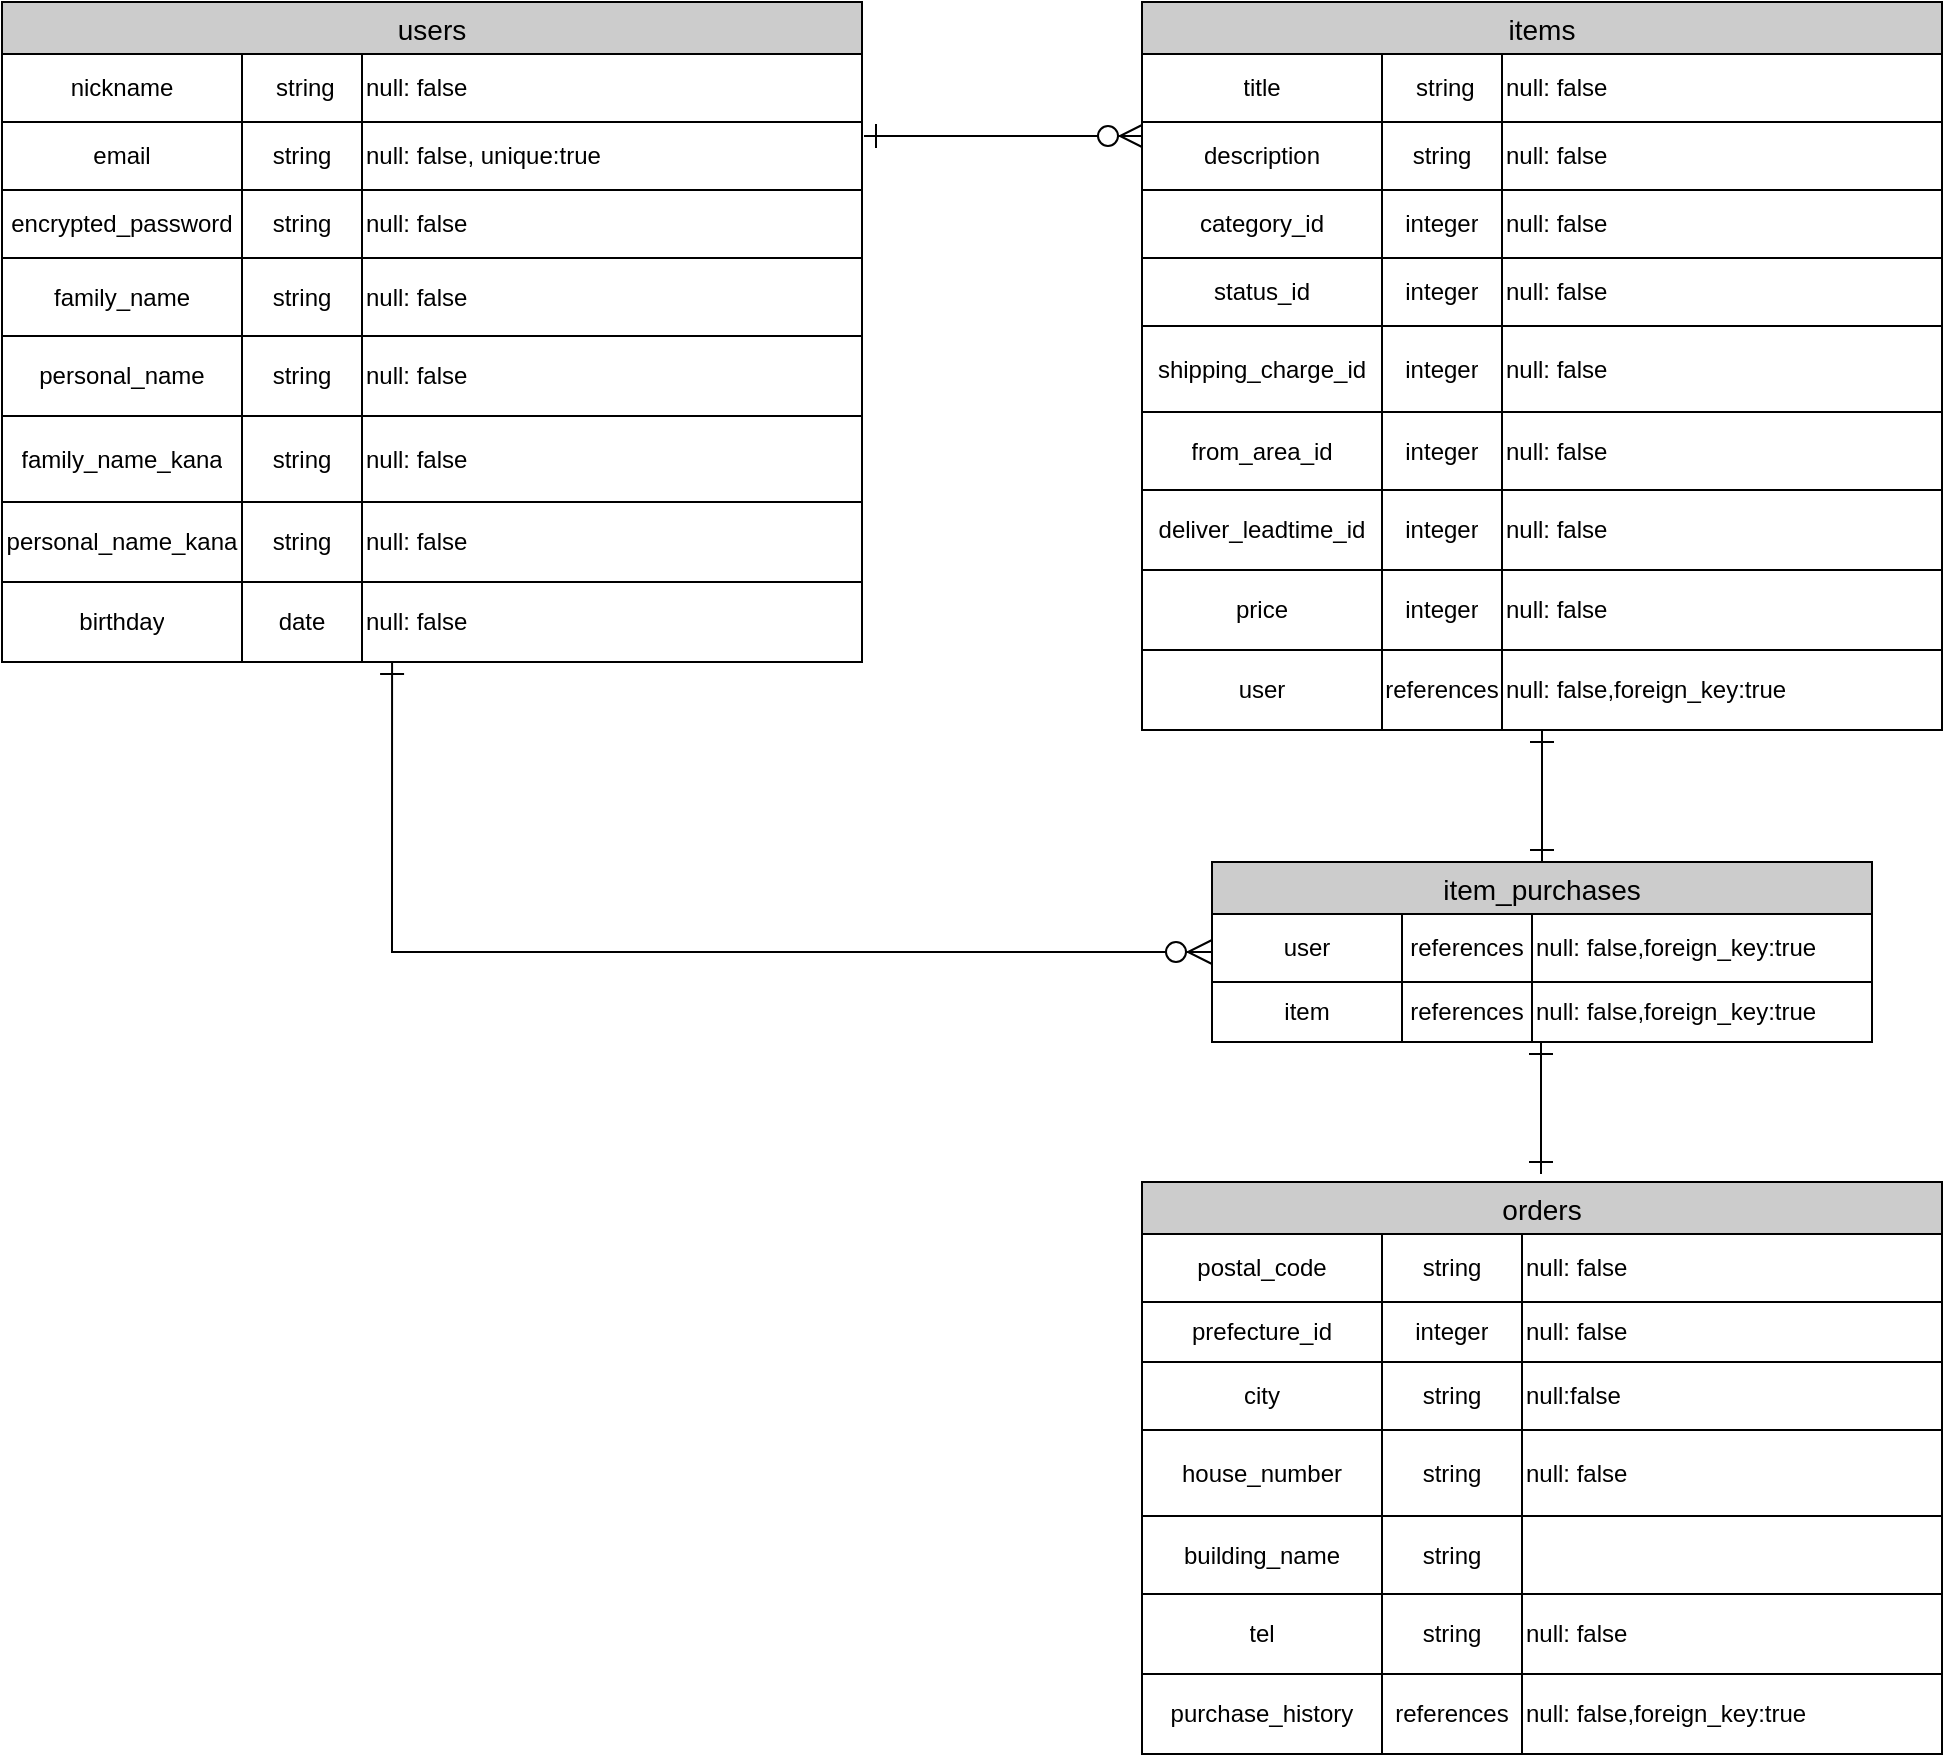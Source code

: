 <mxfile version="13.10.0" type="embed">
    <diagram id="M88q_a9qLkiQrtESlU7Z" name="ページ1">
        <mxGraphModel dx="935" dy="830" grid="1" gridSize="10" guides="1" tooltips="1" connect="1" arrows="1" fold="1" page="1" pageScale="1" pageWidth="827" pageHeight="1169" background="#ffffff" math="0" shadow="0">
            <root>
                <mxCell id="0"/>
                <mxCell id="1" parent="0"/>
                <mxCell id="298" style="edgeStyle=none;rounded=0;orthogonalLoop=1;jettySize=auto;html=1;exitX=1;exitY=0.5;exitDx=0;exitDy=0;entryX=0;entryY=0.5;entryDx=0;entryDy=0;startArrow=ERone;startFill=0;startSize=10;endArrow=ERzeroToMany;endFill=1;endSize=10;targetPerimeterSpacing=10;strokeColor=#000000;strokeWidth=1;fontColor=#000000;" parent="1" edge="1">
                    <mxGeometry relative="1" as="geometry">
                        <mxPoint x="461" y="317" as="sourcePoint"/>
                        <mxPoint x="601" y="317" as="targetPoint"/>
                    </mxGeometry>
                </mxCell>
                <mxCell id="150" value="items" style="swimlane;fontStyle=0;childLayout=stackLayout;horizontal=1;startSize=26;horizontalStack=0;resizeParent=1;resizeParentMax=0;resizeLast=0;collapsible=1;marginBottom=0;align=center;fontSize=14;strokeColor=#000000;fillColor=#CCCCCC;fontColor=#000000;" parent="1" vertex="1">
                    <mxGeometry x="600" y="250" width="400" height="364" as="geometry">
                        <mxRectangle x="70" y="450" width="90" height="26" as="alternateBounds"/>
                    </mxGeometry>
                </mxCell>
                <mxCell id="151" value="" style="shape=table;html=1;whiteSpace=wrap;startSize=0;container=1;collapsible=0;childLayout=tableLayout;fillColor=#FFFFFF;strokeColor=#000000;fontColor=#000000;" parent="150" vertex="1">
                    <mxGeometry y="26" width="400" height="338" as="geometry"/>
                </mxCell>
                <mxCell id="152" value="" style="shape=partialRectangle;html=1;whiteSpace=wrap;collapsible=0;dropTarget=0;pointerEvents=0;fillColor=none;top=0;left=0;bottom=0;right=0;points=[[0,0.5],[1,0.5]];portConstraint=eastwest;" parent="151" vertex="1">
                    <mxGeometry width="400" height="34" as="geometry"/>
                </mxCell>
                <mxCell id="153" value="&lt;font color=&quot;#000000&quot;&gt;title&lt;/font&gt;" style="shape=partialRectangle;html=1;whiteSpace=wrap;connectable=0;overflow=hidden;fillColor=none;top=0;left=0;bottom=0;right=0;" parent="152" vertex="1">
                    <mxGeometry width="120" height="34" as="geometry"/>
                </mxCell>
                <mxCell id="154" value="&amp;nbsp;string" style="shape=partialRectangle;html=1;whiteSpace=wrap;connectable=0;overflow=hidden;fillColor=none;top=0;left=0;bottom=0;right=0;fontColor=#000000;" parent="152" vertex="1">
                    <mxGeometry x="120" width="60" height="34" as="geometry"/>
                </mxCell>
                <mxCell id="155" value="null: false" style="shape=partialRectangle;html=1;whiteSpace=wrap;connectable=0;overflow=hidden;fillColor=none;top=0;left=0;bottom=0;right=0;align=left;fontColor=#000000;" parent="152" vertex="1">
                    <mxGeometry x="180" width="220" height="34" as="geometry"/>
                </mxCell>
                <mxCell id="156" value="" style="shape=partialRectangle;html=1;whiteSpace=wrap;collapsible=0;dropTarget=0;pointerEvents=0;fillColor=none;top=0;left=0;bottom=0;right=0;points=[[0,0.5],[1,0.5]];portConstraint=eastwest;" parent="151" vertex="1">
                    <mxGeometry y="34" width="400" height="34" as="geometry"/>
                </mxCell>
                <mxCell id="157" value="description" style="shape=partialRectangle;html=1;whiteSpace=wrap;connectable=0;overflow=hidden;fillColor=none;top=0;left=0;bottom=0;right=0;fontColor=#000000;" parent="156" vertex="1">
                    <mxGeometry width="120" height="34" as="geometry"/>
                </mxCell>
                <mxCell id="158" value="string" style="shape=partialRectangle;html=1;whiteSpace=wrap;connectable=0;overflow=hidden;fillColor=none;top=0;left=0;bottom=0;right=0;fontColor=#000000;" parent="156" vertex="1">
                    <mxGeometry x="120" width="60" height="34" as="geometry"/>
                </mxCell>
                <mxCell id="159" value="null: false" style="shape=partialRectangle;html=1;whiteSpace=wrap;connectable=0;overflow=hidden;fillColor=none;top=0;left=0;bottom=0;right=0;fontColor=#000000;align=left;" parent="156" vertex="1">
                    <mxGeometry x="180" width="220" height="34" as="geometry"/>
                </mxCell>
                <mxCell id="160" value="" style="shape=partialRectangle;html=1;whiteSpace=wrap;collapsible=0;dropTarget=0;pointerEvents=0;fillColor=none;top=0;left=0;bottom=0;right=0;points=[[0,0.5],[1,0.5]];portConstraint=eastwest;" parent="151" vertex="1">
                    <mxGeometry y="68" width="400" height="34" as="geometry"/>
                </mxCell>
                <mxCell id="161" value="category_id" style="shape=partialRectangle;html=1;whiteSpace=wrap;connectable=0;overflow=hidden;fillColor=none;top=0;left=0;bottom=0;right=0;fontColor=#000000;" parent="160" vertex="1">
                    <mxGeometry width="120" height="34" as="geometry"/>
                </mxCell>
                <mxCell id="162" value="integer" style="shape=partialRectangle;html=1;whiteSpace=wrap;connectable=0;overflow=hidden;fillColor=none;top=0;left=0;bottom=0;right=0;fontColor=#000000;" parent="160" vertex="1">
                    <mxGeometry x="120" width="60" height="34" as="geometry"/>
                </mxCell>
                <mxCell id="163" value="null: false" style="shape=partialRectangle;html=1;whiteSpace=wrap;connectable=0;overflow=hidden;fillColor=none;top=0;left=0;bottom=0;right=0;fontColor=#000000;align=left;" parent="160" vertex="1">
                    <mxGeometry x="180" width="220" height="34" as="geometry"/>
                </mxCell>
                <mxCell id="389" value="" style="shape=partialRectangle;html=1;whiteSpace=wrap;collapsible=0;dropTarget=0;pointerEvents=0;fillColor=none;top=0;left=0;bottom=0;right=0;points=[[0,0.5],[1,0.5]];portConstraint=eastwest;" parent="151" vertex="1">
                    <mxGeometry y="102" width="400" height="34" as="geometry"/>
                </mxCell>
                <mxCell id="390" value="status_id" style="shape=partialRectangle;html=1;whiteSpace=wrap;connectable=0;overflow=hidden;fillColor=none;top=0;left=0;bottom=0;right=0;fontColor=#000000;" parent="389" vertex="1">
                    <mxGeometry width="120" height="34" as="geometry"/>
                </mxCell>
                <mxCell id="391" value="integer" style="shape=partialRectangle;html=1;whiteSpace=wrap;connectable=0;overflow=hidden;fillColor=none;top=0;left=0;bottom=0;right=0;fontColor=#000000;" parent="389" vertex="1">
                    <mxGeometry x="120" width="60" height="34" as="geometry"/>
                </mxCell>
                <mxCell id="392" value="null: false" style="shape=partialRectangle;html=1;whiteSpace=wrap;connectable=0;overflow=hidden;fillColor=none;top=0;left=0;bottom=0;right=0;fontColor=#000000;align=left;" parent="389" vertex="1">
                    <mxGeometry x="180" width="220" height="34" as="geometry"/>
                </mxCell>
                <mxCell id="164" value="" style="shape=partialRectangle;html=1;whiteSpace=wrap;collapsible=0;dropTarget=0;pointerEvents=0;fillColor=none;top=0;left=0;bottom=0;right=0;points=[[0,0.5],[1,0.5]];portConstraint=eastwest;" parent="151" vertex="1">
                    <mxGeometry y="136" width="400" height="43" as="geometry"/>
                </mxCell>
                <mxCell id="165" value="shipping_charge_id" style="shape=partialRectangle;html=1;whiteSpace=wrap;connectable=0;overflow=hidden;fillColor=none;top=0;left=0;bottom=0;right=0;fontColor=#000000;" parent="164" vertex="1">
                    <mxGeometry width="120" height="43" as="geometry"/>
                </mxCell>
                <mxCell id="166" value="integer" style="shape=partialRectangle;html=1;whiteSpace=wrap;connectable=0;overflow=hidden;fillColor=none;top=0;left=0;bottom=0;right=0;fontColor=#000000;" parent="164" vertex="1">
                    <mxGeometry x="120" width="60" height="43" as="geometry"/>
                </mxCell>
                <mxCell id="167" value="null: false" style="shape=partialRectangle;html=1;whiteSpace=wrap;connectable=0;overflow=hidden;fillColor=none;top=0;left=0;bottom=0;right=0;fontColor=#000000;align=left;" parent="164" vertex="1">
                    <mxGeometry x="180" width="220" height="43" as="geometry"/>
                </mxCell>
                <mxCell id="168" value="" style="shape=partialRectangle;html=1;whiteSpace=wrap;collapsible=0;dropTarget=0;pointerEvents=0;fillColor=none;top=0;left=0;bottom=0;right=0;points=[[0,0.5],[1,0.5]];portConstraint=eastwest;" parent="151" vertex="1">
                    <mxGeometry y="179" width="400" height="39" as="geometry"/>
                </mxCell>
                <mxCell id="169" value="from_area_id" style="shape=partialRectangle;html=1;whiteSpace=wrap;connectable=0;overflow=hidden;fillColor=none;top=0;left=0;bottom=0;right=0;fontColor=#000000;" parent="168" vertex="1">
                    <mxGeometry width="120" height="39" as="geometry"/>
                </mxCell>
                <mxCell id="170" value="integer" style="shape=partialRectangle;html=1;whiteSpace=wrap;connectable=0;overflow=hidden;fillColor=none;top=0;left=0;bottom=0;right=0;fontColor=#000000;" parent="168" vertex="1">
                    <mxGeometry x="120" width="60" height="39" as="geometry"/>
                </mxCell>
                <mxCell id="171" value="null: false" style="shape=partialRectangle;html=1;whiteSpace=wrap;connectable=0;overflow=hidden;fillColor=none;top=0;left=0;bottom=0;right=0;fontColor=#000000;align=left;" parent="168" vertex="1">
                    <mxGeometry x="180" width="220" height="39" as="geometry"/>
                </mxCell>
                <mxCell id="172" value="" style="shape=partialRectangle;html=1;whiteSpace=wrap;collapsible=0;dropTarget=0;pointerEvents=0;fillColor=none;top=0;left=0;bottom=0;right=0;points=[[0,0.5],[1,0.5]];portConstraint=eastwest;" parent="151" vertex="1">
                    <mxGeometry y="218" width="400" height="40" as="geometry"/>
                </mxCell>
                <mxCell id="173" value="deliver_leadtime_id" style="shape=partialRectangle;html=1;whiteSpace=wrap;connectable=0;overflow=hidden;fillColor=none;top=0;left=0;bottom=0;right=0;fontColor=#000000;" parent="172" vertex="1">
                    <mxGeometry width="120" height="40" as="geometry"/>
                </mxCell>
                <mxCell id="174" value="&lt;font color=&quot;#000000&quot;&gt;integer&lt;/font&gt;" style="shape=partialRectangle;html=1;whiteSpace=wrap;connectable=0;overflow=hidden;fillColor=none;top=0;left=0;bottom=0;right=0;fontColor=#FFFFFF;" parent="172" vertex="1">
                    <mxGeometry x="120" width="60" height="40" as="geometry"/>
                </mxCell>
                <mxCell id="175" value="null: false" style="shape=partialRectangle;html=1;whiteSpace=wrap;connectable=0;overflow=hidden;fillColor=none;top=0;left=0;bottom=0;right=0;fontColor=#000000;align=left;" parent="172" vertex="1">
                    <mxGeometry x="180" width="220" height="40" as="geometry"/>
                </mxCell>
                <mxCell id="176" value="" style="shape=partialRectangle;html=1;whiteSpace=wrap;collapsible=0;dropTarget=0;pointerEvents=0;fillColor=none;top=0;left=0;bottom=0;right=0;points=[[0,0.5],[1,0.5]];portConstraint=eastwest;" parent="151" vertex="1">
                    <mxGeometry y="258" width="400" height="40" as="geometry"/>
                </mxCell>
                <mxCell id="177" value="price" style="shape=partialRectangle;html=1;whiteSpace=wrap;connectable=0;overflow=hidden;fillColor=none;top=0;left=0;bottom=0;right=0;fontColor=#000000;" parent="176" vertex="1">
                    <mxGeometry width="120" height="40" as="geometry"/>
                </mxCell>
                <mxCell id="178" value="integer" style="shape=partialRectangle;html=1;whiteSpace=wrap;connectable=0;overflow=hidden;fillColor=none;top=0;left=0;bottom=0;right=0;fontColor=#000000;" parent="176" vertex="1">
                    <mxGeometry x="120" width="60" height="40" as="geometry"/>
                </mxCell>
                <mxCell id="179" value="null: false" style="shape=partialRectangle;html=1;whiteSpace=wrap;connectable=0;overflow=hidden;fillColor=none;top=0;left=0;bottom=0;right=0;fontColor=#000000;align=left;" parent="176" vertex="1">
                    <mxGeometry x="180" width="220" height="40" as="geometry"/>
                </mxCell>
                <mxCell id="367" value="" style="shape=partialRectangle;html=1;whiteSpace=wrap;collapsible=0;dropTarget=0;pointerEvents=0;fillColor=none;top=0;left=0;bottom=0;right=0;points=[[0,0.5],[1,0.5]];portConstraint=eastwest;" parent="151" vertex="1">
                    <mxGeometry y="298" width="400" height="40" as="geometry"/>
                </mxCell>
                <mxCell id="368" value="user" style="shape=partialRectangle;html=1;whiteSpace=wrap;connectable=0;overflow=hidden;fillColor=none;top=0;left=0;bottom=0;right=0;fontColor=#000000;" parent="367" vertex="1">
                    <mxGeometry width="120" height="40" as="geometry"/>
                </mxCell>
                <mxCell id="369" value="references" style="shape=partialRectangle;html=1;whiteSpace=wrap;connectable=0;overflow=hidden;fillColor=none;top=0;left=0;bottom=0;right=0;fontColor=#000000;" parent="367" vertex="1">
                    <mxGeometry x="120" width="60" height="40" as="geometry"/>
                </mxCell>
                <mxCell id="370" value="null: false,foreign_key:true" style="shape=partialRectangle;html=1;whiteSpace=wrap;connectable=0;overflow=hidden;fillColor=none;top=0;left=0;bottom=0;right=0;fontColor=#000000;align=left;" parent="367" vertex="1">
                    <mxGeometry x="180" width="220" height="40" as="geometry"/>
                </mxCell>
                <mxCell id="50" value="users" style="swimlane;fontStyle=0;childLayout=stackLayout;horizontal=1;startSize=26;horizontalStack=0;resizeParent=1;resizeParentMax=0;resizeLast=0;collapsible=1;marginBottom=0;align=center;fontSize=14;strokeColor=#000000;fontColor=#000000;fillColor=#CCCCCC;" parent="1" vertex="1">
                    <mxGeometry x="30" y="250" width="430" height="330" as="geometry"/>
                </mxCell>
                <mxCell id="86" value="" style="shape=table;html=1;whiteSpace=wrap;startSize=0;container=1;collapsible=0;childLayout=tableLayout;fillColor=#FFFFFF;strokeColor=#000000;fontColor=#000000;" parent="50" vertex="1">
                    <mxGeometry y="26" width="430" height="304" as="geometry"/>
                </mxCell>
                <mxCell id="87" value="" style="shape=partialRectangle;html=1;whiteSpace=wrap;collapsible=0;dropTarget=0;pointerEvents=0;fillColor=none;top=0;left=0;bottom=0;right=0;points=[[0,0.5],[1,0.5]];portConstraint=eastwest;" parent="86" vertex="1">
                    <mxGeometry width="430" height="34" as="geometry"/>
                </mxCell>
                <mxCell id="88" value="&lt;font color=&quot;#000000&quot;&gt;nickname&lt;/font&gt;" style="shape=partialRectangle;html=1;whiteSpace=wrap;connectable=0;overflow=hidden;fillColor=none;top=0;left=0;bottom=0;right=0;" parent="87" vertex="1">
                    <mxGeometry width="120" height="34" as="geometry"/>
                </mxCell>
                <mxCell id="89" value="&amp;nbsp;string" style="shape=partialRectangle;html=1;whiteSpace=wrap;connectable=0;overflow=hidden;fillColor=none;top=0;left=0;bottom=0;right=0;fontColor=#000000;" parent="87" vertex="1">
                    <mxGeometry x="120" width="60" height="34" as="geometry"/>
                </mxCell>
                <mxCell id="90" value="&lt;font color=&quot;#000000&quot;&gt;null: false&lt;/font&gt;" style="shape=partialRectangle;html=1;whiteSpace=wrap;connectable=0;overflow=hidden;fillColor=none;top=0;left=0;bottom=0;right=0;align=left;" parent="87" vertex="1">
                    <mxGeometry x="180" width="250" height="34" as="geometry"/>
                </mxCell>
                <mxCell id="104" value="" style="shape=partialRectangle;html=1;whiteSpace=wrap;collapsible=0;dropTarget=0;pointerEvents=0;fillColor=none;top=0;left=0;bottom=0;right=0;points=[[0,0.5],[1,0.5]];portConstraint=eastwest;" parent="86" vertex="1">
                    <mxGeometry y="34" width="430" height="34" as="geometry"/>
                </mxCell>
                <mxCell id="105" value="email" style="shape=partialRectangle;html=1;whiteSpace=wrap;connectable=0;overflow=hidden;fillColor=none;top=0;left=0;bottom=0;right=0;fontColor=#000000;labelBackgroundColor=#ffffff;" parent="104" vertex="1">
                    <mxGeometry width="120" height="34" as="geometry"/>
                </mxCell>
                <mxCell id="106" value="string" style="shape=partialRectangle;html=1;whiteSpace=wrap;connectable=0;overflow=hidden;fillColor=none;top=0;left=0;bottom=0;right=0;fontColor=#000000;" parent="104" vertex="1">
                    <mxGeometry x="120" width="60" height="34" as="geometry"/>
                </mxCell>
                <mxCell id="107" value="null: false, unique:true" style="shape=partialRectangle;html=1;whiteSpace=wrap;connectable=0;overflow=hidden;fillColor=none;top=0;left=0;bottom=0;right=0;fontColor=#000000;align=left;" parent="104" vertex="1">
                    <mxGeometry x="180" width="250" height="34" as="geometry"/>
                </mxCell>
                <mxCell id="113" value="" style="shape=partialRectangle;html=1;whiteSpace=wrap;collapsible=0;dropTarget=0;pointerEvents=0;fillColor=none;top=0;left=0;bottom=0;right=0;points=[[0,0.5],[1,0.5]];portConstraint=eastwest;" parent="86" vertex="1">
                    <mxGeometry y="68" width="430" height="34" as="geometry"/>
                </mxCell>
                <mxCell id="114" value="encrypted_password" style="shape=partialRectangle;html=1;whiteSpace=wrap;connectable=0;overflow=hidden;fillColor=none;top=0;left=0;bottom=0;right=0;fontColor=#000000;" parent="113" vertex="1">
                    <mxGeometry width="120" height="34" as="geometry"/>
                </mxCell>
                <mxCell id="115" value="string" style="shape=partialRectangle;html=1;whiteSpace=wrap;connectable=0;overflow=hidden;fillColor=none;top=0;left=0;bottom=0;right=0;fontColor=#000000;" parent="113" vertex="1">
                    <mxGeometry x="120" width="60" height="34" as="geometry"/>
                </mxCell>
                <mxCell id="116" value="null: false" style="shape=partialRectangle;html=1;whiteSpace=wrap;connectable=0;overflow=hidden;fillColor=none;top=0;left=0;bottom=0;right=0;fontColor=#000000;align=left;" parent="113" vertex="1">
                    <mxGeometry x="180" width="250" height="34" as="geometry"/>
                </mxCell>
                <mxCell id="91" value="" style="shape=partialRectangle;html=1;whiteSpace=wrap;collapsible=0;dropTarget=0;pointerEvents=0;fillColor=none;top=0;left=0;bottom=0;right=0;points=[[0,0.5],[1,0.5]];portConstraint=eastwest;" parent="86" vertex="1">
                    <mxGeometry y="102" width="430" height="39" as="geometry"/>
                </mxCell>
                <mxCell id="92" value="family_name" style="shape=partialRectangle;html=1;whiteSpace=wrap;connectable=0;overflow=hidden;fillColor=none;top=0;left=0;bottom=0;right=0;fontColor=#000000;" parent="91" vertex="1">
                    <mxGeometry width="120" height="39" as="geometry"/>
                </mxCell>
                <mxCell id="93" value="string" style="shape=partialRectangle;html=1;whiteSpace=wrap;connectable=0;overflow=hidden;fillColor=none;top=0;left=0;bottom=0;right=0;fontColor=#000000;" parent="91" vertex="1">
                    <mxGeometry x="120" width="60" height="39" as="geometry"/>
                </mxCell>
                <mxCell id="94" value="null: false" style="shape=partialRectangle;html=1;whiteSpace=wrap;connectable=0;overflow=hidden;fillColor=none;top=0;left=0;bottom=0;right=0;fontColor=#000000;align=left;" parent="91" vertex="1">
                    <mxGeometry x="180" width="250" height="39" as="geometry"/>
                </mxCell>
                <mxCell id="95" value="" style="shape=partialRectangle;html=1;whiteSpace=wrap;collapsible=0;dropTarget=0;pointerEvents=0;fillColor=none;top=0;left=0;bottom=0;right=0;points=[[0,0.5],[1,0.5]];portConstraint=eastwest;" parent="86" vertex="1">
                    <mxGeometry y="141" width="430" height="40" as="geometry"/>
                </mxCell>
                <mxCell id="96" value="personal_name" style="shape=partialRectangle;html=1;whiteSpace=wrap;connectable=0;overflow=hidden;fillColor=none;top=0;left=0;bottom=0;right=0;fontColor=#000000;" parent="95" vertex="1">
                    <mxGeometry width="120" height="40" as="geometry"/>
                </mxCell>
                <mxCell id="97" value="&lt;font color=&quot;#000000&quot;&gt;string&lt;/font&gt;" style="shape=partialRectangle;html=1;whiteSpace=wrap;connectable=0;overflow=hidden;fillColor=none;top=0;left=0;bottom=0;right=0;fontColor=#FFFFFF;" parent="95" vertex="1">
                    <mxGeometry x="120" width="60" height="40" as="geometry"/>
                </mxCell>
                <mxCell id="98" value="null: false" style="shape=partialRectangle;html=1;whiteSpace=wrap;connectable=0;overflow=hidden;fillColor=none;top=0;left=0;bottom=0;right=0;fontColor=#000000;align=left;" parent="95" vertex="1">
                    <mxGeometry x="180" width="250" height="40" as="geometry"/>
                </mxCell>
                <mxCell id="99" value="" style="shape=partialRectangle;html=1;whiteSpace=wrap;collapsible=0;dropTarget=0;pointerEvents=0;fillColor=none;top=0;left=0;bottom=0;right=0;points=[[0,0.5],[1,0.5]];portConstraint=eastwest;" parent="86" vertex="1">
                    <mxGeometry y="181" width="430" height="43" as="geometry"/>
                </mxCell>
                <mxCell id="100" value="family_name_kana" style="shape=partialRectangle;html=1;whiteSpace=wrap;connectable=0;overflow=hidden;fillColor=none;top=0;left=0;bottom=0;right=0;fontColor=#000000;" parent="99" vertex="1">
                    <mxGeometry width="120" height="43" as="geometry"/>
                </mxCell>
                <mxCell id="101" value="string" style="shape=partialRectangle;html=1;whiteSpace=wrap;connectable=0;overflow=hidden;fillColor=none;top=0;left=0;bottom=0;right=0;fontColor=#000000;" parent="99" vertex="1">
                    <mxGeometry x="120" width="60" height="43" as="geometry"/>
                </mxCell>
                <mxCell id="102" value="null: false" style="shape=partialRectangle;html=1;whiteSpace=wrap;connectable=0;overflow=hidden;fillColor=none;top=0;left=0;bottom=0;right=0;fontColor=#000000;align=left;" parent="99" vertex="1">
                    <mxGeometry x="180" width="250" height="43" as="geometry"/>
                </mxCell>
                <mxCell id="306" value="" style="shape=partialRectangle;html=1;whiteSpace=wrap;collapsible=0;dropTarget=0;pointerEvents=0;fillColor=none;top=0;left=0;bottom=0;right=0;points=[[0,0.5],[1,0.5]];portConstraint=eastwest;" parent="86" vertex="1">
                    <mxGeometry y="224" width="430" height="40" as="geometry"/>
                </mxCell>
                <mxCell id="307" value="personal_name_kana" style="shape=partialRectangle;html=1;whiteSpace=wrap;connectable=0;overflow=hidden;fillColor=none;top=0;left=0;bottom=0;right=0;fontColor=#000000;" parent="306" vertex="1">
                    <mxGeometry width="120" height="40" as="geometry"/>
                </mxCell>
                <mxCell id="308" value="&lt;font color=&quot;#000000&quot;&gt;string&lt;/font&gt;" style="shape=partialRectangle;html=1;whiteSpace=wrap;connectable=0;overflow=hidden;fillColor=none;top=0;left=0;bottom=0;right=0;fontColor=#FFFFFF;" parent="306" vertex="1">
                    <mxGeometry x="120" width="60" height="40" as="geometry"/>
                </mxCell>
                <mxCell id="309" value="null: false" style="shape=partialRectangle;html=1;whiteSpace=wrap;connectable=0;overflow=hidden;fillColor=none;top=0;left=0;bottom=0;right=0;fontColor=#000000;align=left;" parent="306" vertex="1">
                    <mxGeometry x="180" width="250" height="40" as="geometry"/>
                </mxCell>
                <mxCell id="322" value="" style="shape=partialRectangle;html=1;whiteSpace=wrap;collapsible=0;dropTarget=0;pointerEvents=0;fillColor=none;top=0;left=0;bottom=0;right=0;points=[[0,0.5],[1,0.5]];portConstraint=eastwest;" parent="86" vertex="1">
                    <mxGeometry y="264" width="430" height="40" as="geometry"/>
                </mxCell>
                <mxCell id="323" value="birthday" style="shape=partialRectangle;html=1;whiteSpace=wrap;connectable=0;overflow=hidden;fillColor=none;top=0;left=0;bottom=0;right=0;fontColor=#000000;" parent="322" vertex="1">
                    <mxGeometry width="120" height="40" as="geometry"/>
                </mxCell>
                <mxCell id="324" value="date" style="shape=partialRectangle;html=1;whiteSpace=wrap;connectable=0;overflow=hidden;fillColor=none;top=0;left=0;bottom=0;right=0;fontColor=#000000;" parent="322" vertex="1">
                    <mxGeometry x="120" width="60" height="40" as="geometry"/>
                </mxCell>
                <mxCell id="325" value="null: false" style="shape=partialRectangle;html=1;whiteSpace=wrap;connectable=0;overflow=hidden;fillColor=none;top=0;left=0;bottom=0;right=0;fontColor=#000000;align=left;" parent="322" vertex="1">
                    <mxGeometry x="180" width="250" height="40" as="geometry"/>
                </mxCell>
                <mxCell id="394" style="edgeStyle=orthogonalEdgeStyle;rounded=0;orthogonalLoop=1;jettySize=auto;html=1;strokeColor=#000000;entryX=0.5;entryY=1;entryDx=0;entryDy=0;entryPerimeter=0;endArrow=ERone;endFill=0;startArrow=ERone;startFill=0;targetPerimeterSpacing=10;endSize=10;startSize=10;" parent="1" source="251" target="367" edge="1">
                    <mxGeometry relative="1" as="geometry">
                        <mxPoint x="800" y="620" as="targetPoint"/>
                        <Array as="points"/>
                    </mxGeometry>
                </mxCell>
                <mxCell id="251" value="item_purchases" style="swimlane;fontStyle=0;childLayout=stackLayout;horizontal=1;startSize=26;horizontalStack=0;resizeParent=1;resizeParentMax=0;resizeLast=0;collapsible=1;marginBottom=0;align=center;fontSize=14;strokeColor=#000000;fontColor=#000000;fillColor=#CCCCCC;" parent="1" vertex="1">
                    <mxGeometry x="635" y="680" width="330" height="90" as="geometry"/>
                </mxCell>
                <mxCell id="252" value="" style="shape=table;html=1;whiteSpace=wrap;startSize=0;container=1;collapsible=0;childLayout=tableLayout;fillColor=#FFFFFF;strokeColor=#000000;fontColor=#000000;" parent="251" vertex="1">
                    <mxGeometry y="26" width="330" height="64" as="geometry"/>
                </mxCell>
                <mxCell id="254" value="" style="shape=partialRectangle;html=1;whiteSpace=wrap;collapsible=0;dropTarget=0;pointerEvents=0;fillColor=none;top=0;left=0;bottom=0;right=0;points=[[0,0.5],[1,0.5]];portConstraint=eastwest;" parent="252" vertex="1">
                    <mxGeometry width="330" height="34" as="geometry"/>
                </mxCell>
                <mxCell id="255" value="&lt;font color=&quot;#000000&quot;&gt;user&lt;/font&gt;" style="shape=partialRectangle;html=1;whiteSpace=wrap;connectable=0;overflow=hidden;fillColor=none;top=0;left=0;bottom=0;right=0;" parent="254" vertex="1">
                    <mxGeometry width="95" height="34" as="geometry"/>
                </mxCell>
                <mxCell id="256" value="references" style="shape=partialRectangle;html=1;whiteSpace=wrap;connectable=0;overflow=hidden;fillColor=none;top=0;left=0;bottom=0;right=0;fontColor=#000000;" parent="254" vertex="1">
                    <mxGeometry x="95" width="65" height="34" as="geometry"/>
                </mxCell>
                <mxCell id="257" value="&lt;font color=&quot;#000000&quot;&gt;null: false,foreign_key:true&lt;/font&gt;" style="shape=partialRectangle;html=1;whiteSpace=wrap;connectable=0;overflow=hidden;fillColor=none;top=0;left=0;bottom=0;right=0;align=left;" parent="254" vertex="1">
                    <mxGeometry x="160" width="170" height="34" as="geometry"/>
                </mxCell>
                <mxCell id="258" value="" style="shape=partialRectangle;html=1;whiteSpace=wrap;collapsible=0;dropTarget=0;pointerEvents=0;fillColor=none;top=0;left=0;bottom=0;right=0;points=[[0,0.5],[1,0.5]];portConstraint=eastwest;" parent="252" vertex="1">
                    <mxGeometry y="34" width="330" height="30" as="geometry"/>
                </mxCell>
                <mxCell id="259" value="item" style="shape=partialRectangle;html=1;whiteSpace=wrap;connectable=0;overflow=hidden;fillColor=none;top=0;left=0;bottom=0;right=0;fontColor=#000000;" parent="258" vertex="1">
                    <mxGeometry width="95" height="30" as="geometry"/>
                </mxCell>
                <mxCell id="260" value="references" style="shape=partialRectangle;html=1;whiteSpace=wrap;connectable=0;overflow=hidden;fillColor=none;top=0;left=0;bottom=0;right=0;fontColor=#000000;" parent="258" vertex="1">
                    <mxGeometry x="95" width="65" height="30" as="geometry"/>
                </mxCell>
                <mxCell id="261" value="null: false,foreign_key:true" style="shape=partialRectangle;html=1;whiteSpace=wrap;connectable=0;overflow=hidden;fillColor=none;top=0;left=0;bottom=0;right=0;fontColor=#000000;align=left;" parent="258" vertex="1">
                    <mxGeometry x="160" width="170" height="30" as="geometry"/>
                </mxCell>
                <mxCell id="393" style="edgeStyle=orthogonalEdgeStyle;rounded=0;orthogonalLoop=1;jettySize=auto;html=1;startArrow=ERzeroToMany;startFill=1;startSize=10;sourcePerimeterSpacing=10;endArrow=ERone;endFill=0;endSize=10;targetPerimeterSpacing=10;strokeColor=#000000;entryX=0.488;entryY=1;entryDx=0;entryDy=0;entryPerimeter=0;" parent="1" edge="1">
                    <mxGeometry relative="1" as="geometry">
                        <mxPoint x="225.04" y="580" as="targetPoint"/>
                        <Array as="points">
                            <mxPoint x="620" y="725"/>
                            <mxPoint x="225" y="725"/>
                        </Array>
                        <mxPoint x="635" y="725" as="sourcePoint"/>
                    </mxGeometry>
                </mxCell>
                <mxCell id="396" style="edgeStyle=orthogonalEdgeStyle;rounded=0;orthogonalLoop=1;jettySize=auto;html=1;strokeColor=#000000;entryX=0.5;entryY=1;entryDx=0;entryDy=0;entryPerimeter=0;endArrow=ERone;endFill=0;startArrow=ERone;startFill=0;targetPerimeterSpacing=10;endSize=10;startSize=10;" parent="1" edge="1">
                    <mxGeometry relative="1" as="geometry">
                        <mxPoint x="799.5" y="770" as="targetPoint"/>
                        <mxPoint x="799.5" y="836" as="sourcePoint"/>
                        <Array as="points">
                            <mxPoint x="800" y="820"/>
                            <mxPoint x="800" y="820"/>
                        </Array>
                    </mxGeometry>
                </mxCell>
                <mxCell id="263" value="orders" style="swimlane;fontStyle=0;childLayout=stackLayout;horizontal=1;startSize=26;horizontalStack=0;resizeParent=1;resizeParentMax=0;resizeLast=0;collapsible=1;marginBottom=0;align=center;fontSize=14;strokeColor=#000000;fillColor=#CCCCCC;fontColor=#000000;" parent="1" vertex="1">
                    <mxGeometry x="600" y="840" width="400" height="286" as="geometry">
                        <mxRectangle x="70" y="450" width="90" height="26" as="alternateBounds"/>
                    </mxGeometry>
                </mxCell>
                <mxCell id="264" value="" style="shape=table;html=1;whiteSpace=wrap;startSize=0;container=1;collapsible=0;childLayout=tableLayout;fillColor=#FFFFFF;strokeColor=#000000;fontColor=#000000;" parent="263" vertex="1">
                    <mxGeometry y="26" width="400" height="260" as="geometry"/>
                </mxCell>
                <mxCell id="265" value="" style="shape=partialRectangle;html=1;whiteSpace=wrap;collapsible=0;dropTarget=0;pointerEvents=0;fillColor=none;top=0;left=0;bottom=0;right=0;points=[[0,0.5],[1,0.5]];portConstraint=eastwest;fontColor=#000000;" parent="264" vertex="1">
                    <mxGeometry width="400" height="34" as="geometry"/>
                </mxCell>
                <mxCell id="266" value="&lt;font color=&quot;#000000&quot;&gt;postal_code&lt;/font&gt;" style="shape=partialRectangle;html=1;whiteSpace=wrap;connectable=0;overflow=hidden;fillColor=none;top=0;left=0;bottom=0;right=0;" parent="265" vertex="1">
                    <mxGeometry width="120" height="34" as="geometry"/>
                </mxCell>
                <mxCell id="267" value="string" style="shape=partialRectangle;html=1;whiteSpace=wrap;connectable=0;overflow=hidden;fillColor=none;top=0;left=0;bottom=0;right=0;fontColor=#000000;" parent="265" vertex="1">
                    <mxGeometry x="120" width="70" height="34" as="geometry"/>
                </mxCell>
                <mxCell id="268" value="null: false" style="shape=partialRectangle;html=1;whiteSpace=wrap;connectable=0;overflow=hidden;fillColor=none;top=0;left=0;bottom=0;right=0;align=left;fontColor=#000000;" parent="265" vertex="1">
                    <mxGeometry x="190" width="210" height="34" as="geometry"/>
                </mxCell>
                <mxCell id="269" value="" style="shape=partialRectangle;html=1;whiteSpace=wrap;collapsible=0;dropTarget=0;pointerEvents=0;fillColor=none;top=0;left=0;bottom=0;right=0;points=[[0,0.5],[1,0.5]];portConstraint=eastwest;" parent="264" vertex="1">
                    <mxGeometry y="34" width="400" height="30" as="geometry"/>
                </mxCell>
                <mxCell id="270" value="prefecture_id" style="shape=partialRectangle;html=1;whiteSpace=wrap;connectable=0;overflow=hidden;fillColor=none;top=0;left=0;bottom=0;right=0;fontColor=#000000;" parent="269" vertex="1">
                    <mxGeometry width="120" height="30" as="geometry"/>
                </mxCell>
                <mxCell id="271" value="integer" style="shape=partialRectangle;html=1;whiteSpace=wrap;connectable=0;overflow=hidden;fillColor=none;top=0;left=0;bottom=0;right=0;fontColor=#000000;" parent="269" vertex="1">
                    <mxGeometry x="120" width="70" height="30" as="geometry"/>
                </mxCell>
                <mxCell id="272" value="null: false" style="shape=partialRectangle;html=1;whiteSpace=wrap;connectable=0;overflow=hidden;fillColor=none;top=0;left=0;bottom=0;right=0;fontColor=#000000;align=left;" parent="269" vertex="1">
                    <mxGeometry x="190" width="210" height="30" as="geometry"/>
                </mxCell>
                <mxCell id="273" value="" style="shape=partialRectangle;html=1;whiteSpace=wrap;collapsible=0;dropTarget=0;pointerEvents=0;fillColor=none;top=0;left=0;bottom=0;right=0;points=[[0,0.5],[1,0.5]];portConstraint=eastwest;" parent="264" vertex="1">
                    <mxGeometry y="64" width="400" height="34" as="geometry"/>
                </mxCell>
                <mxCell id="274" value="city" style="shape=partialRectangle;html=1;whiteSpace=wrap;connectable=0;overflow=hidden;fillColor=none;top=0;left=0;bottom=0;right=0;fontColor=#000000;" parent="273" vertex="1">
                    <mxGeometry width="120" height="34" as="geometry"/>
                </mxCell>
                <mxCell id="275" value="string" style="shape=partialRectangle;html=1;whiteSpace=wrap;connectable=0;overflow=hidden;fillColor=none;top=0;left=0;bottom=0;right=0;fontColor=#000000;" parent="273" vertex="1">
                    <mxGeometry x="120" width="70" height="34" as="geometry"/>
                </mxCell>
                <mxCell id="276" value="null:false" style="shape=partialRectangle;html=1;whiteSpace=wrap;connectable=0;overflow=hidden;fillColor=none;top=0;left=0;bottom=0;right=0;fontColor=#000000;align=left;" parent="273" vertex="1">
                    <mxGeometry x="190" width="210" height="34" as="geometry"/>
                </mxCell>
                <mxCell id="277" value="" style="shape=partialRectangle;html=1;whiteSpace=wrap;collapsible=0;dropTarget=0;pointerEvents=0;fillColor=none;top=0;left=0;bottom=0;right=0;points=[[0,0.5],[1,0.5]];portConstraint=eastwest;" parent="264" vertex="1">
                    <mxGeometry y="98" width="400" height="43" as="geometry"/>
                </mxCell>
                <mxCell id="278" value="house_number" style="shape=partialRectangle;html=1;whiteSpace=wrap;connectable=0;overflow=hidden;fillColor=none;top=0;left=0;bottom=0;right=0;fontColor=#000000;" parent="277" vertex="1">
                    <mxGeometry width="120" height="43" as="geometry"/>
                </mxCell>
                <mxCell id="279" value="string" style="shape=partialRectangle;html=1;whiteSpace=wrap;connectable=0;overflow=hidden;fillColor=none;top=0;left=0;bottom=0;right=0;fontColor=#000000;" parent="277" vertex="1">
                    <mxGeometry x="120" width="70" height="43" as="geometry"/>
                </mxCell>
                <mxCell id="280" value="null: false" style="shape=partialRectangle;html=1;whiteSpace=wrap;connectable=0;overflow=hidden;fillColor=none;top=0;left=0;bottom=0;right=0;fontColor=#000000;align=left;" parent="277" vertex="1">
                    <mxGeometry x="190" width="210" height="43" as="geometry"/>
                </mxCell>
                <mxCell id="281" value="" style="shape=partialRectangle;html=1;whiteSpace=wrap;collapsible=0;dropTarget=0;pointerEvents=0;fillColor=none;top=0;left=0;bottom=0;right=0;points=[[0,0.5],[1,0.5]];portConstraint=eastwest;" parent="264" vertex="1">
                    <mxGeometry y="141" width="400" height="39" as="geometry"/>
                </mxCell>
                <mxCell id="282" value="building_name" style="shape=partialRectangle;html=1;whiteSpace=wrap;connectable=0;overflow=hidden;fillColor=none;top=0;left=0;bottom=0;right=0;fontColor=#000000;" parent="281" vertex="1">
                    <mxGeometry width="120" height="39" as="geometry"/>
                </mxCell>
                <mxCell id="283" value="string" style="shape=partialRectangle;html=1;whiteSpace=wrap;connectable=0;overflow=hidden;fillColor=none;top=0;left=0;bottom=0;right=0;fontColor=#000000;" parent="281" vertex="1">
                    <mxGeometry x="120" width="70" height="39" as="geometry"/>
                </mxCell>
                <mxCell id="284" value="" style="shape=partialRectangle;html=1;whiteSpace=wrap;connectable=0;overflow=hidden;fillColor=none;top=0;left=0;bottom=0;right=0;fontColor=#000000;align=left;" parent="281" vertex="1">
                    <mxGeometry x="190" width="210" height="39" as="geometry"/>
                </mxCell>
                <mxCell id="285" value="" style="shape=partialRectangle;html=1;whiteSpace=wrap;collapsible=0;dropTarget=0;pointerEvents=0;fillColor=none;top=0;left=0;bottom=0;right=0;points=[[0,0.5],[1,0.5]];portConstraint=eastwest;" parent="264" vertex="1">
                    <mxGeometry y="180" width="400" height="40" as="geometry"/>
                </mxCell>
                <mxCell id="286" value="tel" style="shape=partialRectangle;html=1;whiteSpace=wrap;connectable=0;overflow=hidden;fillColor=none;top=0;left=0;bottom=0;right=0;fontColor=#000000;" parent="285" vertex="1">
                    <mxGeometry width="120" height="40" as="geometry"/>
                </mxCell>
                <mxCell id="287" value="&lt;font color=&quot;#000000&quot;&gt;string&lt;/font&gt;" style="shape=partialRectangle;html=1;whiteSpace=wrap;connectable=0;overflow=hidden;fillColor=none;top=0;left=0;bottom=0;right=0;fontColor=#FFFFFF;" parent="285" vertex="1">
                    <mxGeometry x="120" width="70" height="40" as="geometry"/>
                </mxCell>
                <mxCell id="288" value="null: false" style="shape=partialRectangle;html=1;whiteSpace=wrap;connectable=0;overflow=hidden;fillColor=none;top=0;left=0;bottom=0;right=0;fontColor=#000000;align=left;" parent="285" vertex="1">
                    <mxGeometry x="190" width="210" height="40" as="geometry"/>
                </mxCell>
                <mxCell id="289" value="" style="shape=partialRectangle;html=1;whiteSpace=wrap;collapsible=0;dropTarget=0;pointerEvents=0;fillColor=none;top=0;left=0;bottom=0;right=0;points=[[0,0.5],[1,0.5]];portConstraint=eastwest;" parent="264" vertex="1">
                    <mxGeometry y="220" width="400" height="40" as="geometry"/>
                </mxCell>
                <mxCell id="290" value="purchase_history" style="shape=partialRectangle;html=1;whiteSpace=wrap;connectable=0;overflow=hidden;fillColor=none;top=0;left=0;bottom=0;right=0;fontColor=#000000;" parent="289" vertex="1">
                    <mxGeometry width="120" height="40" as="geometry"/>
                </mxCell>
                <mxCell id="291" value="references" style="shape=partialRectangle;html=1;whiteSpace=wrap;connectable=0;overflow=hidden;fillColor=none;top=0;left=0;bottom=0;right=0;fontColor=#000000;" parent="289" vertex="1">
                    <mxGeometry x="120" width="70" height="40" as="geometry"/>
                </mxCell>
                <mxCell id="292" value="null: false,foreign_key:true" style="shape=partialRectangle;html=1;whiteSpace=wrap;connectable=0;overflow=hidden;fillColor=none;top=0;left=0;bottom=0;right=0;fontColor=#000000;align=left;" parent="289" vertex="1">
                    <mxGeometry x="190" width="210" height="40" as="geometry"/>
                </mxCell>
            </root>
        </mxGraphModel>
    </diagram>
</mxfile>